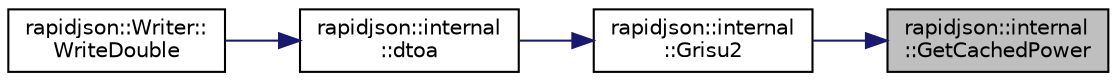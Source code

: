 digraph "rapidjson::internal::GetCachedPower"
{
 // INTERACTIVE_SVG=YES
 // LATEX_PDF_SIZE
  edge [fontname="Helvetica",fontsize="10",labelfontname="Helvetica",labelfontsize="10"];
  node [fontname="Helvetica",fontsize="10",shape=record];
  rankdir="RL";
  Node52 [label="rapidjson::internal\l::GetCachedPower",height=0.2,width=0.4,color="black", fillcolor="grey75", style="filled", fontcolor="black",tooltip=" "];
  Node52 -> Node53 [dir="back",color="midnightblue",fontsize="10",style="solid",fontname="Helvetica"];
  Node53 [label="rapidjson::internal\l::Grisu2",height=0.2,width=0.4,color="black", fillcolor="white", style="filled",URL="$namespacerapidjson_1_1internal.html#a74828fd6e9a874421231ef346b1126f3",tooltip=" "];
  Node53 -> Node54 [dir="back",color="midnightblue",fontsize="10",style="solid",fontname="Helvetica"];
  Node54 [label="rapidjson::internal\l::dtoa",height=0.2,width=0.4,color="black", fillcolor="white", style="filled",URL="$namespacerapidjson_1_1internal.html#a51f3497ab9a7f691e06329409d6b5191",tooltip=" "];
  Node54 -> Node55 [dir="back",color="midnightblue",fontsize="10",style="solid",fontname="Helvetica"];
  Node55 [label="rapidjson::Writer::\lWriteDouble",height=0.2,width=0.4,color="black", fillcolor="white", style="filled",URL="$classrapidjson_1_1_writer.html#ad8cdd06dfdf1731a2148e859b828979c",tooltip=" "];
}

